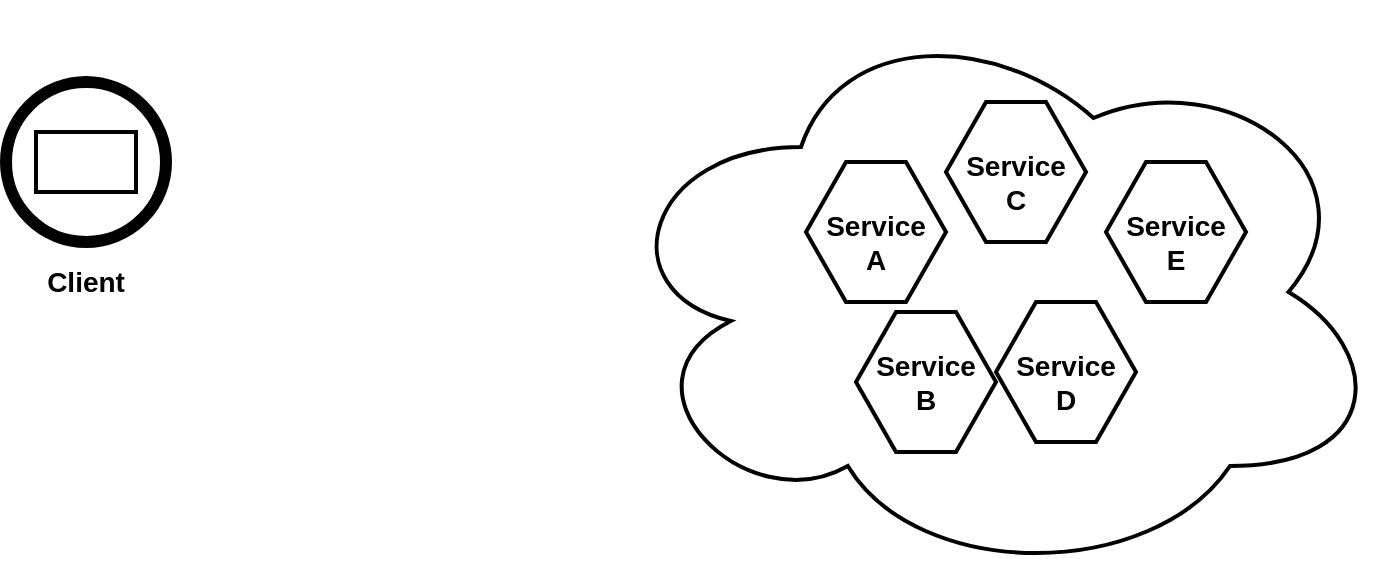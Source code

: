 <mxfile version="14.8.2" type="github">
  <diagram id="-OOZb_PrkokhTgFWcZV8" name="Page-1">
    <mxGraphModel dx="868" dy="458" grid="1" gridSize="10" guides="1" tooltips="1" connect="1" arrows="1" fold="1" page="1" pageScale="1" pageWidth="850" pageHeight="1100" math="0" shadow="0">
      <root>
        <mxCell id="0" />
        <mxCell id="1" parent="0" />
        <mxCell id="1uRMVp3zF_bAeUFYTsCa-5" value="" style="group" vertex="1" connectable="0" parent="1">
          <mxGeometry x="80" y="150" width="80" height="110" as="geometry" />
        </mxCell>
        <mxCell id="1uRMVp3zF_bAeUFYTsCa-1" value="" style="ellipse;whiteSpace=wrap;html=1;aspect=fixed;strokeWidth=6;" vertex="1" parent="1uRMVp3zF_bAeUFYTsCa-5">
          <mxGeometry width="80" height="80" as="geometry" />
        </mxCell>
        <mxCell id="1uRMVp3zF_bAeUFYTsCa-3" value="" style="rounded=0;whiteSpace=wrap;html=1;strokeWidth=2;" vertex="1" parent="1uRMVp3zF_bAeUFYTsCa-5">
          <mxGeometry x="15" y="25" width="50" height="30" as="geometry" />
        </mxCell>
        <mxCell id="1uRMVp3zF_bAeUFYTsCa-4" value="&lt;font style=&quot;font-size: 14px&quot;&gt;&lt;b&gt;Client&lt;/b&gt;&lt;/font&gt;" style="text;html=1;strokeColor=none;fillColor=none;align=center;verticalAlign=middle;whiteSpace=wrap;rounded=0;" vertex="1" parent="1uRMVp3zF_bAeUFYTsCa-5">
          <mxGeometry x="20" y="90" width="40" height="20" as="geometry" />
        </mxCell>
        <mxCell id="1uRMVp3zF_bAeUFYTsCa-6" value="" style="ellipse;shape=cloud;whiteSpace=wrap;html=1;strokeWidth=2;" vertex="1" parent="1">
          <mxGeometry x="380" y="110" width="390" height="290" as="geometry" />
        </mxCell>
        <mxCell id="1uRMVp3zF_bAeUFYTsCa-30" value="" style="group" vertex="1" connectable="0" parent="1">
          <mxGeometry x="480" y="190" width="70" height="70" as="geometry" />
        </mxCell>
        <mxCell id="1uRMVp3zF_bAeUFYTsCa-7" value="" style="shape=hexagon;perimeter=hexagonPerimeter2;whiteSpace=wrap;html=1;fixedSize=1;strokeWidth=2;" vertex="1" parent="1uRMVp3zF_bAeUFYTsCa-30">
          <mxGeometry width="70" height="70" as="geometry" />
        </mxCell>
        <mxCell id="1uRMVp3zF_bAeUFYTsCa-8" value="&lt;font style=&quot;font-size: 14px&quot;&gt;&lt;b&gt;Service&lt;br&gt;A&lt;/b&gt;&lt;/font&gt;" style="text;html=1;strokeColor=none;fillColor=none;align=center;verticalAlign=middle;whiteSpace=wrap;rounded=0;" vertex="1" parent="1uRMVp3zF_bAeUFYTsCa-30">
          <mxGeometry x="15" y="30" width="40" height="20" as="geometry" />
        </mxCell>
        <mxCell id="1uRMVp3zF_bAeUFYTsCa-31" value="" style="group" vertex="1" connectable="0" parent="1">
          <mxGeometry x="505" y="265" width="70" height="70" as="geometry" />
        </mxCell>
        <mxCell id="1uRMVp3zF_bAeUFYTsCa-11" value="" style="shape=hexagon;perimeter=hexagonPerimeter2;whiteSpace=wrap;html=1;fixedSize=1;strokeWidth=2;" vertex="1" parent="1uRMVp3zF_bAeUFYTsCa-31">
          <mxGeometry width="70" height="70" as="geometry" />
        </mxCell>
        <mxCell id="1uRMVp3zF_bAeUFYTsCa-12" value="&lt;font style=&quot;font-size: 14px&quot;&gt;&lt;b&gt;Service&lt;br&gt;B&lt;/b&gt;&lt;/font&gt;" style="text;html=1;strokeColor=none;fillColor=none;align=center;verticalAlign=middle;whiteSpace=wrap;rounded=0;" vertex="1" parent="1uRMVp3zF_bAeUFYTsCa-31">
          <mxGeometry x="15" y="25" width="40" height="20" as="geometry" />
        </mxCell>
        <mxCell id="1uRMVp3zF_bAeUFYTsCa-32" value="" style="group" vertex="1" connectable="0" parent="1">
          <mxGeometry x="575" y="260" width="70" height="70" as="geometry" />
        </mxCell>
        <mxCell id="1uRMVp3zF_bAeUFYTsCa-15" value="" style="shape=hexagon;perimeter=hexagonPerimeter2;whiteSpace=wrap;html=1;fixedSize=1;strokeWidth=2;" vertex="1" parent="1uRMVp3zF_bAeUFYTsCa-32">
          <mxGeometry width="70" height="70" as="geometry" />
        </mxCell>
        <mxCell id="1uRMVp3zF_bAeUFYTsCa-16" value="&lt;font style=&quot;font-size: 14px&quot;&gt;&lt;b&gt;Service&lt;br&gt;D&lt;br&gt;&lt;/b&gt;&lt;/font&gt;" style="text;html=1;strokeColor=none;fillColor=none;align=center;verticalAlign=middle;whiteSpace=wrap;rounded=0;" vertex="1" parent="1uRMVp3zF_bAeUFYTsCa-32">
          <mxGeometry x="15" y="30" width="40" height="20" as="geometry" />
        </mxCell>
        <mxCell id="1uRMVp3zF_bAeUFYTsCa-33" value="" style="group" vertex="1" connectable="0" parent="1">
          <mxGeometry x="550" y="160" width="70" height="70" as="geometry" />
        </mxCell>
        <mxCell id="1uRMVp3zF_bAeUFYTsCa-13" value="" style="shape=hexagon;perimeter=hexagonPerimeter2;whiteSpace=wrap;html=1;fixedSize=1;strokeWidth=2;" vertex="1" parent="1uRMVp3zF_bAeUFYTsCa-33">
          <mxGeometry width="70" height="70" as="geometry" />
        </mxCell>
        <mxCell id="1uRMVp3zF_bAeUFYTsCa-14" value="&lt;font style=&quot;font-size: 14px&quot;&gt;&lt;b&gt;Service&lt;br&gt;C&lt;/b&gt;&lt;/font&gt;" style="text;html=1;strokeColor=none;fillColor=none;align=center;verticalAlign=middle;whiteSpace=wrap;rounded=0;" vertex="1" parent="1uRMVp3zF_bAeUFYTsCa-33">
          <mxGeometry x="15" y="30" width="40" height="20" as="geometry" />
        </mxCell>
        <mxCell id="1uRMVp3zF_bAeUFYTsCa-34" value="" style="group" vertex="1" connectable="0" parent="1">
          <mxGeometry x="630" y="190" width="70" height="70" as="geometry" />
        </mxCell>
        <mxCell id="1uRMVp3zF_bAeUFYTsCa-17" value="" style="shape=hexagon;perimeter=hexagonPerimeter2;whiteSpace=wrap;html=1;fixedSize=1;strokeWidth=2;" vertex="1" parent="1uRMVp3zF_bAeUFYTsCa-34">
          <mxGeometry width="70" height="70" as="geometry" />
        </mxCell>
        <mxCell id="1uRMVp3zF_bAeUFYTsCa-18" value="&lt;font style=&quot;font-size: 14px&quot;&gt;&lt;b&gt;Service&lt;br&gt;E&lt;/b&gt;&lt;/font&gt;" style="text;html=1;strokeColor=none;fillColor=none;align=center;verticalAlign=middle;whiteSpace=wrap;rounded=0;" vertex="1" parent="1uRMVp3zF_bAeUFYTsCa-34">
          <mxGeometry x="15" y="30" width="40" height="20" as="geometry" />
        </mxCell>
      </root>
    </mxGraphModel>
  </diagram>
</mxfile>
